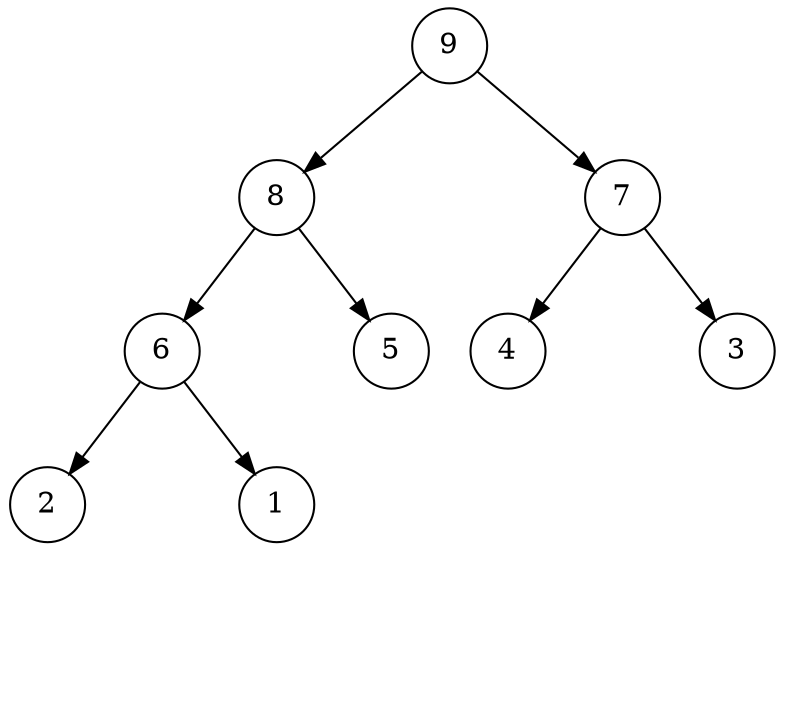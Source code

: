 digraph G {
132 [shape=circle, label="9"];
132->134;
_n2 [shape=circle, label="#", style=invis];
132->_n2 [style=invis, weight=10];
132->135;
134 [shape=circle, label="8"];
134->136;
_n4 [shape=circle, label="#", style=invis];
134->_n4 [style=invis, weight=10];
134->137;
135 [shape=circle, label="7"];
135->138;
_n6 [shape=circle, label="#", style=invis];
135->_n6 [style=invis, weight=10];
135->139;
136 [shape=circle, label="6"];
136->140;
_n8 [shape=circle, label="#", style=invis];
136->_n8 [style=invis, weight=10];
136->141;
137 [shape=circle, label="5"];
_n10 [shape=circle, label="#", style=invis];
137->_n10 [style=invis, weight=10];
138 [shape=circle, label="4"];
_n12 [shape=circle, label="#", style=invis];
138->_n12 [style=invis, weight=10];
139 [shape=circle, label="3"];
_n14 [shape=circle, label="#", style=invis];
139->_n14 [style=invis, weight=10];
140 [shape=circle, label="2"];
_n16 [shape=circle, label="#", style=invis];
140->_n16 [style=invis, weight=10];
141 [shape=circle, label="1"];
_n18 [shape=circle, label="#", style=invis];
141->_n18 [style=invis, weight=10];
}
